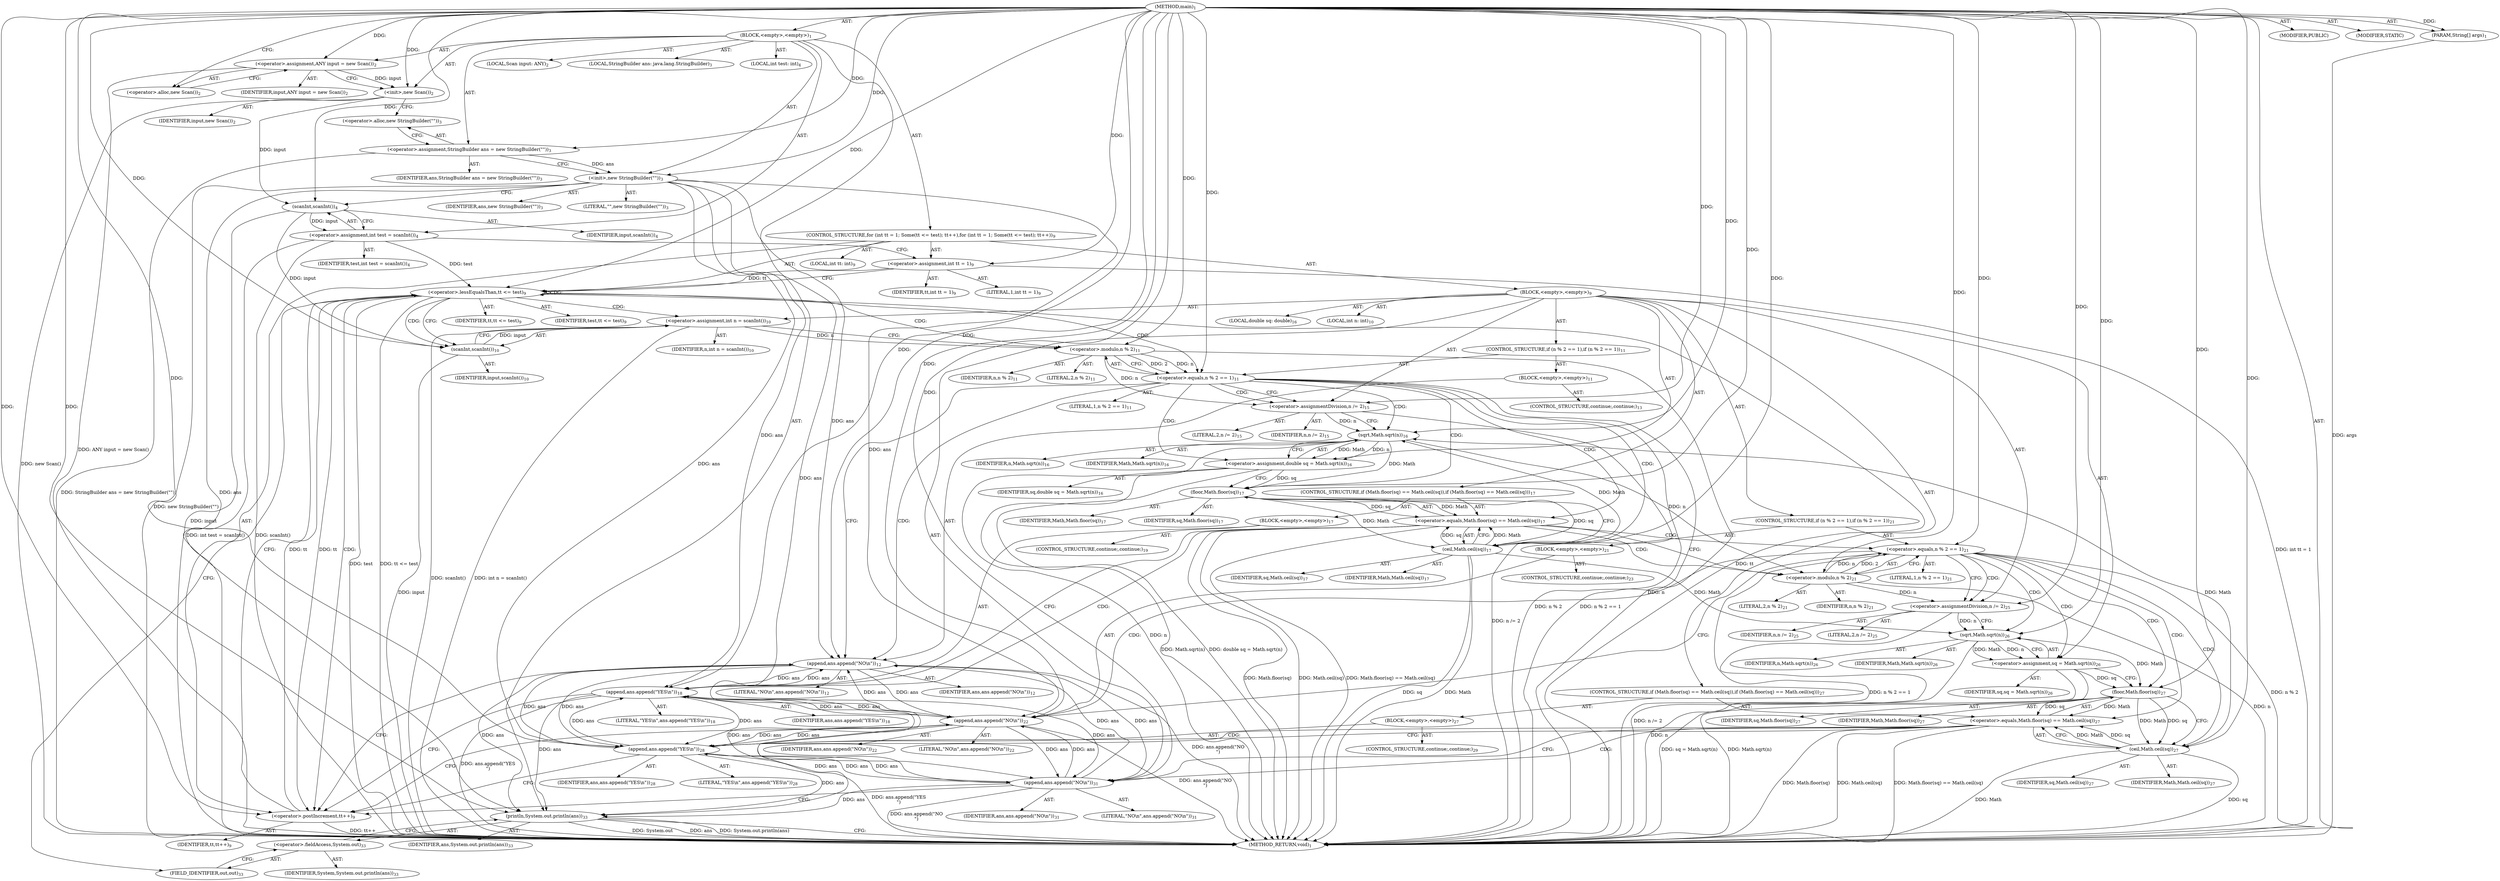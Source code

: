 digraph "main" {  
"21" [label = <(METHOD,main)<SUB>1</SUB>> ]
"22" [label = <(PARAM,String[] args)<SUB>1</SUB>> ]
"23" [label = <(BLOCK,&lt;empty&gt;,&lt;empty&gt;)<SUB>1</SUB>> ]
"4" [label = <(LOCAL,Scan input: ANY)<SUB>2</SUB>> ]
"24" [label = <(&lt;operator&gt;.assignment,ANY input = new Scan())<SUB>2</SUB>> ]
"25" [label = <(IDENTIFIER,input,ANY input = new Scan())<SUB>2</SUB>> ]
"26" [label = <(&lt;operator&gt;.alloc,new Scan())<SUB>2</SUB>> ]
"27" [label = <(&lt;init&gt;,new Scan())<SUB>2</SUB>> ]
"3" [label = <(IDENTIFIER,input,new Scan())<SUB>2</SUB>> ]
"6" [label = <(LOCAL,StringBuilder ans: java.lang.StringBuilder)<SUB>3</SUB>> ]
"28" [label = <(&lt;operator&gt;.assignment,StringBuilder ans = new StringBuilder(&quot;&quot;))<SUB>3</SUB>> ]
"29" [label = <(IDENTIFIER,ans,StringBuilder ans = new StringBuilder(&quot;&quot;))<SUB>3</SUB>> ]
"30" [label = <(&lt;operator&gt;.alloc,new StringBuilder(&quot;&quot;))<SUB>3</SUB>> ]
"31" [label = <(&lt;init&gt;,new StringBuilder(&quot;&quot;))<SUB>3</SUB>> ]
"5" [label = <(IDENTIFIER,ans,new StringBuilder(&quot;&quot;))<SUB>3</SUB>> ]
"32" [label = <(LITERAL,&quot;&quot;,new StringBuilder(&quot;&quot;))<SUB>3</SUB>> ]
"33" [label = <(LOCAL,int test: int)<SUB>4</SUB>> ]
"34" [label = <(&lt;operator&gt;.assignment,int test = scanInt())<SUB>4</SUB>> ]
"35" [label = <(IDENTIFIER,test,int test = scanInt())<SUB>4</SUB>> ]
"36" [label = <(scanInt,scanInt())<SUB>4</SUB>> ]
"37" [label = <(IDENTIFIER,input,scanInt())<SUB>4</SUB>> ]
"38" [label = <(CONTROL_STRUCTURE,for (int tt = 1; Some(tt &lt;= test); tt++),for (int tt = 1; Some(tt &lt;= test); tt++))<SUB>9</SUB>> ]
"39" [label = <(LOCAL,int tt: int)<SUB>9</SUB>> ]
"40" [label = <(&lt;operator&gt;.assignment,int tt = 1)<SUB>9</SUB>> ]
"41" [label = <(IDENTIFIER,tt,int tt = 1)<SUB>9</SUB>> ]
"42" [label = <(LITERAL,1,int tt = 1)<SUB>9</SUB>> ]
"43" [label = <(&lt;operator&gt;.lessEqualsThan,tt &lt;= test)<SUB>9</SUB>> ]
"44" [label = <(IDENTIFIER,tt,tt &lt;= test)<SUB>9</SUB>> ]
"45" [label = <(IDENTIFIER,test,tt &lt;= test)<SUB>9</SUB>> ]
"46" [label = <(&lt;operator&gt;.postIncrement,tt++)<SUB>9</SUB>> ]
"47" [label = <(IDENTIFIER,tt,tt++)<SUB>9</SUB>> ]
"48" [label = <(BLOCK,&lt;empty&gt;,&lt;empty&gt;)<SUB>9</SUB>> ]
"49" [label = <(LOCAL,int n: int)<SUB>10</SUB>> ]
"50" [label = <(&lt;operator&gt;.assignment,int n = scanInt())<SUB>10</SUB>> ]
"51" [label = <(IDENTIFIER,n,int n = scanInt())<SUB>10</SUB>> ]
"52" [label = <(scanInt,scanInt())<SUB>10</SUB>> ]
"53" [label = <(IDENTIFIER,input,scanInt())<SUB>10</SUB>> ]
"54" [label = <(CONTROL_STRUCTURE,if (n % 2 == 1),if (n % 2 == 1))<SUB>11</SUB>> ]
"55" [label = <(&lt;operator&gt;.equals,n % 2 == 1)<SUB>11</SUB>> ]
"56" [label = <(&lt;operator&gt;.modulo,n % 2)<SUB>11</SUB>> ]
"57" [label = <(IDENTIFIER,n,n % 2)<SUB>11</SUB>> ]
"58" [label = <(LITERAL,2,n % 2)<SUB>11</SUB>> ]
"59" [label = <(LITERAL,1,n % 2 == 1)<SUB>11</SUB>> ]
"60" [label = <(BLOCK,&lt;empty&gt;,&lt;empty&gt;)<SUB>11</SUB>> ]
"61" [label = <(append,ans.append(&quot;NO\n&quot;))<SUB>12</SUB>> ]
"62" [label = <(IDENTIFIER,ans,ans.append(&quot;NO\n&quot;))<SUB>12</SUB>> ]
"63" [label = <(LITERAL,&quot;NO\n&quot;,ans.append(&quot;NO\n&quot;))<SUB>12</SUB>> ]
"64" [label = <(CONTROL_STRUCTURE,continue;,continue;)<SUB>13</SUB>> ]
"65" [label = <(&lt;operator&gt;.assignmentDivision,n /= 2)<SUB>15</SUB>> ]
"66" [label = <(IDENTIFIER,n,n /= 2)<SUB>15</SUB>> ]
"67" [label = <(LITERAL,2,n /= 2)<SUB>15</SUB>> ]
"68" [label = <(LOCAL,double sq: double)<SUB>16</SUB>> ]
"69" [label = <(&lt;operator&gt;.assignment,double sq = Math.sqrt(n))<SUB>16</SUB>> ]
"70" [label = <(IDENTIFIER,sq,double sq = Math.sqrt(n))<SUB>16</SUB>> ]
"71" [label = <(sqrt,Math.sqrt(n))<SUB>16</SUB>> ]
"72" [label = <(IDENTIFIER,Math,Math.sqrt(n))<SUB>16</SUB>> ]
"73" [label = <(IDENTIFIER,n,Math.sqrt(n))<SUB>16</SUB>> ]
"74" [label = <(CONTROL_STRUCTURE,if (Math.floor(sq) == Math.ceil(sq)),if (Math.floor(sq) == Math.ceil(sq)))<SUB>17</SUB>> ]
"75" [label = <(&lt;operator&gt;.equals,Math.floor(sq) == Math.ceil(sq))<SUB>17</SUB>> ]
"76" [label = <(floor,Math.floor(sq))<SUB>17</SUB>> ]
"77" [label = <(IDENTIFIER,Math,Math.floor(sq))<SUB>17</SUB>> ]
"78" [label = <(IDENTIFIER,sq,Math.floor(sq))<SUB>17</SUB>> ]
"79" [label = <(ceil,Math.ceil(sq))<SUB>17</SUB>> ]
"80" [label = <(IDENTIFIER,Math,Math.ceil(sq))<SUB>17</SUB>> ]
"81" [label = <(IDENTIFIER,sq,Math.ceil(sq))<SUB>17</SUB>> ]
"82" [label = <(BLOCK,&lt;empty&gt;,&lt;empty&gt;)<SUB>17</SUB>> ]
"83" [label = <(append,ans.append(&quot;YES\n&quot;))<SUB>18</SUB>> ]
"84" [label = <(IDENTIFIER,ans,ans.append(&quot;YES\n&quot;))<SUB>18</SUB>> ]
"85" [label = <(LITERAL,&quot;YES\n&quot;,ans.append(&quot;YES\n&quot;))<SUB>18</SUB>> ]
"86" [label = <(CONTROL_STRUCTURE,continue;,continue;)<SUB>19</SUB>> ]
"87" [label = <(CONTROL_STRUCTURE,if (n % 2 == 1),if (n % 2 == 1))<SUB>21</SUB>> ]
"88" [label = <(&lt;operator&gt;.equals,n % 2 == 1)<SUB>21</SUB>> ]
"89" [label = <(&lt;operator&gt;.modulo,n % 2)<SUB>21</SUB>> ]
"90" [label = <(IDENTIFIER,n,n % 2)<SUB>21</SUB>> ]
"91" [label = <(LITERAL,2,n % 2)<SUB>21</SUB>> ]
"92" [label = <(LITERAL,1,n % 2 == 1)<SUB>21</SUB>> ]
"93" [label = <(BLOCK,&lt;empty&gt;,&lt;empty&gt;)<SUB>21</SUB>> ]
"94" [label = <(append,ans.append(&quot;NO\n&quot;))<SUB>22</SUB>> ]
"95" [label = <(IDENTIFIER,ans,ans.append(&quot;NO\n&quot;))<SUB>22</SUB>> ]
"96" [label = <(LITERAL,&quot;NO\n&quot;,ans.append(&quot;NO\n&quot;))<SUB>22</SUB>> ]
"97" [label = <(CONTROL_STRUCTURE,continue;,continue;)<SUB>23</SUB>> ]
"98" [label = <(&lt;operator&gt;.assignmentDivision,n /= 2)<SUB>25</SUB>> ]
"99" [label = <(IDENTIFIER,n,n /= 2)<SUB>25</SUB>> ]
"100" [label = <(LITERAL,2,n /= 2)<SUB>25</SUB>> ]
"101" [label = <(&lt;operator&gt;.assignment,sq = Math.sqrt(n))<SUB>26</SUB>> ]
"102" [label = <(IDENTIFIER,sq,sq = Math.sqrt(n))<SUB>26</SUB>> ]
"103" [label = <(sqrt,Math.sqrt(n))<SUB>26</SUB>> ]
"104" [label = <(IDENTIFIER,Math,Math.sqrt(n))<SUB>26</SUB>> ]
"105" [label = <(IDENTIFIER,n,Math.sqrt(n))<SUB>26</SUB>> ]
"106" [label = <(CONTROL_STRUCTURE,if (Math.floor(sq) == Math.ceil(sq)),if (Math.floor(sq) == Math.ceil(sq)))<SUB>27</SUB>> ]
"107" [label = <(&lt;operator&gt;.equals,Math.floor(sq) == Math.ceil(sq))<SUB>27</SUB>> ]
"108" [label = <(floor,Math.floor(sq))<SUB>27</SUB>> ]
"109" [label = <(IDENTIFIER,Math,Math.floor(sq))<SUB>27</SUB>> ]
"110" [label = <(IDENTIFIER,sq,Math.floor(sq))<SUB>27</SUB>> ]
"111" [label = <(ceil,Math.ceil(sq))<SUB>27</SUB>> ]
"112" [label = <(IDENTIFIER,Math,Math.ceil(sq))<SUB>27</SUB>> ]
"113" [label = <(IDENTIFIER,sq,Math.ceil(sq))<SUB>27</SUB>> ]
"114" [label = <(BLOCK,&lt;empty&gt;,&lt;empty&gt;)<SUB>27</SUB>> ]
"115" [label = <(append,ans.append(&quot;YES\n&quot;))<SUB>28</SUB>> ]
"116" [label = <(IDENTIFIER,ans,ans.append(&quot;YES\n&quot;))<SUB>28</SUB>> ]
"117" [label = <(LITERAL,&quot;YES\n&quot;,ans.append(&quot;YES\n&quot;))<SUB>28</SUB>> ]
"118" [label = <(CONTROL_STRUCTURE,continue;,continue;)<SUB>29</SUB>> ]
"119" [label = <(append,ans.append(&quot;NO\n&quot;))<SUB>31</SUB>> ]
"120" [label = <(IDENTIFIER,ans,ans.append(&quot;NO\n&quot;))<SUB>31</SUB>> ]
"121" [label = <(LITERAL,&quot;NO\n&quot;,ans.append(&quot;NO\n&quot;))<SUB>31</SUB>> ]
"122" [label = <(println,System.out.println(ans))<SUB>33</SUB>> ]
"123" [label = <(&lt;operator&gt;.fieldAccess,System.out)<SUB>33</SUB>> ]
"124" [label = <(IDENTIFIER,System,System.out.println(ans))<SUB>33</SUB>> ]
"125" [label = <(FIELD_IDENTIFIER,out,out)<SUB>33</SUB>> ]
"126" [label = <(IDENTIFIER,ans,System.out.println(ans))<SUB>33</SUB>> ]
"127" [label = <(MODIFIER,PUBLIC)> ]
"128" [label = <(MODIFIER,STATIC)> ]
"129" [label = <(METHOD_RETURN,void)<SUB>1</SUB>> ]
  "21" -> "22"  [ label = "AST: "] 
  "21" -> "23"  [ label = "AST: "] 
  "21" -> "127"  [ label = "AST: "] 
  "21" -> "128"  [ label = "AST: "] 
  "21" -> "129"  [ label = "AST: "] 
  "23" -> "4"  [ label = "AST: "] 
  "23" -> "24"  [ label = "AST: "] 
  "23" -> "27"  [ label = "AST: "] 
  "23" -> "6"  [ label = "AST: "] 
  "23" -> "28"  [ label = "AST: "] 
  "23" -> "31"  [ label = "AST: "] 
  "23" -> "33"  [ label = "AST: "] 
  "23" -> "34"  [ label = "AST: "] 
  "23" -> "38"  [ label = "AST: "] 
  "23" -> "122"  [ label = "AST: "] 
  "24" -> "25"  [ label = "AST: "] 
  "24" -> "26"  [ label = "AST: "] 
  "27" -> "3"  [ label = "AST: "] 
  "28" -> "29"  [ label = "AST: "] 
  "28" -> "30"  [ label = "AST: "] 
  "31" -> "5"  [ label = "AST: "] 
  "31" -> "32"  [ label = "AST: "] 
  "34" -> "35"  [ label = "AST: "] 
  "34" -> "36"  [ label = "AST: "] 
  "36" -> "37"  [ label = "AST: "] 
  "38" -> "39"  [ label = "AST: "] 
  "38" -> "40"  [ label = "AST: "] 
  "38" -> "43"  [ label = "AST: "] 
  "38" -> "46"  [ label = "AST: "] 
  "38" -> "48"  [ label = "AST: "] 
  "40" -> "41"  [ label = "AST: "] 
  "40" -> "42"  [ label = "AST: "] 
  "43" -> "44"  [ label = "AST: "] 
  "43" -> "45"  [ label = "AST: "] 
  "46" -> "47"  [ label = "AST: "] 
  "48" -> "49"  [ label = "AST: "] 
  "48" -> "50"  [ label = "AST: "] 
  "48" -> "54"  [ label = "AST: "] 
  "48" -> "65"  [ label = "AST: "] 
  "48" -> "68"  [ label = "AST: "] 
  "48" -> "69"  [ label = "AST: "] 
  "48" -> "74"  [ label = "AST: "] 
  "48" -> "87"  [ label = "AST: "] 
  "48" -> "98"  [ label = "AST: "] 
  "48" -> "101"  [ label = "AST: "] 
  "48" -> "106"  [ label = "AST: "] 
  "48" -> "119"  [ label = "AST: "] 
  "50" -> "51"  [ label = "AST: "] 
  "50" -> "52"  [ label = "AST: "] 
  "52" -> "53"  [ label = "AST: "] 
  "54" -> "55"  [ label = "AST: "] 
  "54" -> "60"  [ label = "AST: "] 
  "55" -> "56"  [ label = "AST: "] 
  "55" -> "59"  [ label = "AST: "] 
  "56" -> "57"  [ label = "AST: "] 
  "56" -> "58"  [ label = "AST: "] 
  "60" -> "61"  [ label = "AST: "] 
  "60" -> "64"  [ label = "AST: "] 
  "61" -> "62"  [ label = "AST: "] 
  "61" -> "63"  [ label = "AST: "] 
  "65" -> "66"  [ label = "AST: "] 
  "65" -> "67"  [ label = "AST: "] 
  "69" -> "70"  [ label = "AST: "] 
  "69" -> "71"  [ label = "AST: "] 
  "71" -> "72"  [ label = "AST: "] 
  "71" -> "73"  [ label = "AST: "] 
  "74" -> "75"  [ label = "AST: "] 
  "74" -> "82"  [ label = "AST: "] 
  "75" -> "76"  [ label = "AST: "] 
  "75" -> "79"  [ label = "AST: "] 
  "76" -> "77"  [ label = "AST: "] 
  "76" -> "78"  [ label = "AST: "] 
  "79" -> "80"  [ label = "AST: "] 
  "79" -> "81"  [ label = "AST: "] 
  "82" -> "83"  [ label = "AST: "] 
  "82" -> "86"  [ label = "AST: "] 
  "83" -> "84"  [ label = "AST: "] 
  "83" -> "85"  [ label = "AST: "] 
  "87" -> "88"  [ label = "AST: "] 
  "87" -> "93"  [ label = "AST: "] 
  "88" -> "89"  [ label = "AST: "] 
  "88" -> "92"  [ label = "AST: "] 
  "89" -> "90"  [ label = "AST: "] 
  "89" -> "91"  [ label = "AST: "] 
  "93" -> "94"  [ label = "AST: "] 
  "93" -> "97"  [ label = "AST: "] 
  "94" -> "95"  [ label = "AST: "] 
  "94" -> "96"  [ label = "AST: "] 
  "98" -> "99"  [ label = "AST: "] 
  "98" -> "100"  [ label = "AST: "] 
  "101" -> "102"  [ label = "AST: "] 
  "101" -> "103"  [ label = "AST: "] 
  "103" -> "104"  [ label = "AST: "] 
  "103" -> "105"  [ label = "AST: "] 
  "106" -> "107"  [ label = "AST: "] 
  "106" -> "114"  [ label = "AST: "] 
  "107" -> "108"  [ label = "AST: "] 
  "107" -> "111"  [ label = "AST: "] 
  "108" -> "109"  [ label = "AST: "] 
  "108" -> "110"  [ label = "AST: "] 
  "111" -> "112"  [ label = "AST: "] 
  "111" -> "113"  [ label = "AST: "] 
  "114" -> "115"  [ label = "AST: "] 
  "114" -> "118"  [ label = "AST: "] 
  "115" -> "116"  [ label = "AST: "] 
  "115" -> "117"  [ label = "AST: "] 
  "119" -> "120"  [ label = "AST: "] 
  "119" -> "121"  [ label = "AST: "] 
  "122" -> "123"  [ label = "AST: "] 
  "122" -> "126"  [ label = "AST: "] 
  "123" -> "124"  [ label = "AST: "] 
  "123" -> "125"  [ label = "AST: "] 
  "24" -> "27"  [ label = "CFG: "] 
  "27" -> "30"  [ label = "CFG: "] 
  "28" -> "31"  [ label = "CFG: "] 
  "31" -> "36"  [ label = "CFG: "] 
  "34" -> "40"  [ label = "CFG: "] 
  "122" -> "129"  [ label = "CFG: "] 
  "26" -> "24"  [ label = "CFG: "] 
  "30" -> "28"  [ label = "CFG: "] 
  "36" -> "34"  [ label = "CFG: "] 
  "40" -> "43"  [ label = "CFG: "] 
  "43" -> "52"  [ label = "CFG: "] 
  "43" -> "125"  [ label = "CFG: "] 
  "46" -> "43"  [ label = "CFG: "] 
  "123" -> "122"  [ label = "CFG: "] 
  "50" -> "56"  [ label = "CFG: "] 
  "65" -> "71"  [ label = "CFG: "] 
  "69" -> "76"  [ label = "CFG: "] 
  "98" -> "103"  [ label = "CFG: "] 
  "101" -> "108"  [ label = "CFG: "] 
  "119" -> "46"  [ label = "CFG: "] 
  "125" -> "123"  [ label = "CFG: "] 
  "52" -> "50"  [ label = "CFG: "] 
  "55" -> "61"  [ label = "CFG: "] 
  "55" -> "65"  [ label = "CFG: "] 
  "71" -> "69"  [ label = "CFG: "] 
  "75" -> "83"  [ label = "CFG: "] 
  "75" -> "89"  [ label = "CFG: "] 
  "88" -> "94"  [ label = "CFG: "] 
  "88" -> "98"  [ label = "CFG: "] 
  "103" -> "101"  [ label = "CFG: "] 
  "107" -> "115"  [ label = "CFG: "] 
  "107" -> "119"  [ label = "CFG: "] 
  "56" -> "55"  [ label = "CFG: "] 
  "61" -> "46"  [ label = "CFG: "] 
  "76" -> "79"  [ label = "CFG: "] 
  "79" -> "75"  [ label = "CFG: "] 
  "83" -> "46"  [ label = "CFG: "] 
  "89" -> "88"  [ label = "CFG: "] 
  "94" -> "46"  [ label = "CFG: "] 
  "108" -> "111"  [ label = "CFG: "] 
  "111" -> "107"  [ label = "CFG: "] 
  "115" -> "46"  [ label = "CFG: "] 
  "21" -> "26"  [ label = "CFG: "] 
  "22" -> "129"  [ label = "DDG: args"] 
  "24" -> "129"  [ label = "DDG: ANY input = new Scan()"] 
  "27" -> "129"  [ label = "DDG: new Scan()"] 
  "28" -> "129"  [ label = "DDG: StringBuilder ans = new StringBuilder(&quot;&quot;)"] 
  "31" -> "129"  [ label = "DDG: new StringBuilder(&quot;&quot;)"] 
  "36" -> "129"  [ label = "DDG: input"] 
  "34" -> "129"  [ label = "DDG: scanInt()"] 
  "34" -> "129"  [ label = "DDG: int test = scanInt()"] 
  "40" -> "129"  [ label = "DDG: int tt = 1"] 
  "43" -> "129"  [ label = "DDG: tt"] 
  "43" -> "129"  [ label = "DDG: test"] 
  "43" -> "129"  [ label = "DDG: tt &lt;= test"] 
  "122" -> "129"  [ label = "DDG: System.out"] 
  "122" -> "129"  [ label = "DDG: ans"] 
  "122" -> "129"  [ label = "DDG: System.out.println(ans)"] 
  "52" -> "129"  [ label = "DDG: input"] 
  "50" -> "129"  [ label = "DDG: scanInt()"] 
  "50" -> "129"  [ label = "DDG: int n = scanInt()"] 
  "56" -> "129"  [ label = "DDG: n"] 
  "55" -> "129"  [ label = "DDG: n % 2"] 
  "55" -> "129"  [ label = "DDG: n % 2 == 1"] 
  "65" -> "129"  [ label = "DDG: n /= 2"] 
  "71" -> "129"  [ label = "DDG: n"] 
  "69" -> "129"  [ label = "DDG: Math.sqrt(n)"] 
  "69" -> "129"  [ label = "DDG: double sq = Math.sqrt(n)"] 
  "75" -> "129"  [ label = "DDG: Math.floor(sq)"] 
  "79" -> "129"  [ label = "DDG: Math"] 
  "79" -> "129"  [ label = "DDG: sq"] 
  "75" -> "129"  [ label = "DDG: Math.ceil(sq)"] 
  "75" -> "129"  [ label = "DDG: Math.floor(sq) == Math.ceil(sq)"] 
  "89" -> "129"  [ label = "DDG: n"] 
  "88" -> "129"  [ label = "DDG: n % 2"] 
  "88" -> "129"  [ label = "DDG: n % 2 == 1"] 
  "98" -> "129"  [ label = "DDG: n /= 2"] 
  "103" -> "129"  [ label = "DDG: n"] 
  "101" -> "129"  [ label = "DDG: Math.sqrt(n)"] 
  "101" -> "129"  [ label = "DDG: sq = Math.sqrt(n)"] 
  "107" -> "129"  [ label = "DDG: Math.floor(sq)"] 
  "111" -> "129"  [ label = "DDG: Math"] 
  "111" -> "129"  [ label = "DDG: sq"] 
  "107" -> "129"  [ label = "DDG: Math.ceil(sq)"] 
  "107" -> "129"  [ label = "DDG: Math.floor(sq) == Math.ceil(sq)"] 
  "119" -> "129"  [ label = "DDG: ans.append(&quot;NO\n&quot;)"] 
  "115" -> "129"  [ label = "DDG: ans.append(&quot;YES\n&quot;)"] 
  "94" -> "129"  [ label = "DDG: ans.append(&quot;NO\n&quot;)"] 
  "83" -> "129"  [ label = "DDG: ans.append(&quot;YES\n&quot;)"] 
  "61" -> "129"  [ label = "DDG: ans.append(&quot;NO\n&quot;)"] 
  "46" -> "129"  [ label = "DDG: tt++"] 
  "21" -> "22"  [ label = "DDG: "] 
  "21" -> "24"  [ label = "DDG: "] 
  "21" -> "28"  [ label = "DDG: "] 
  "36" -> "34"  [ label = "DDG: input"] 
  "24" -> "27"  [ label = "DDG: input"] 
  "21" -> "27"  [ label = "DDG: "] 
  "28" -> "31"  [ label = "DDG: ans"] 
  "21" -> "31"  [ label = "DDG: "] 
  "21" -> "40"  [ label = "DDG: "] 
  "31" -> "122"  [ label = "DDG: ans"] 
  "119" -> "122"  [ label = "DDG: ans"] 
  "115" -> "122"  [ label = "DDG: ans"] 
  "94" -> "122"  [ label = "DDG: ans"] 
  "83" -> "122"  [ label = "DDG: ans"] 
  "61" -> "122"  [ label = "DDG: ans"] 
  "21" -> "122"  [ label = "DDG: "] 
  "27" -> "36"  [ label = "DDG: input"] 
  "21" -> "36"  [ label = "DDG: "] 
  "40" -> "43"  [ label = "DDG: tt"] 
  "46" -> "43"  [ label = "DDG: tt"] 
  "21" -> "43"  [ label = "DDG: "] 
  "34" -> "43"  [ label = "DDG: test"] 
  "43" -> "46"  [ label = "DDG: tt"] 
  "21" -> "46"  [ label = "DDG: "] 
  "52" -> "50"  [ label = "DDG: input"] 
  "21" -> "65"  [ label = "DDG: "] 
  "71" -> "69"  [ label = "DDG: Math"] 
  "71" -> "69"  [ label = "DDG: n"] 
  "21" -> "98"  [ label = "DDG: "] 
  "103" -> "101"  [ label = "DDG: Math"] 
  "103" -> "101"  [ label = "DDG: n"] 
  "56" -> "65"  [ label = "DDG: n"] 
  "89" -> "98"  [ label = "DDG: n"] 
  "31" -> "119"  [ label = "DDG: ans"] 
  "115" -> "119"  [ label = "DDG: ans"] 
  "94" -> "119"  [ label = "DDG: ans"] 
  "83" -> "119"  [ label = "DDG: ans"] 
  "61" -> "119"  [ label = "DDG: ans"] 
  "21" -> "119"  [ label = "DDG: "] 
  "36" -> "52"  [ label = "DDG: input"] 
  "21" -> "52"  [ label = "DDG: "] 
  "56" -> "55"  [ label = "DDG: n"] 
  "56" -> "55"  [ label = "DDG: 2"] 
  "21" -> "55"  [ label = "DDG: "] 
  "79" -> "71"  [ label = "DDG: Math"] 
  "111" -> "71"  [ label = "DDG: Math"] 
  "21" -> "71"  [ label = "DDG: "] 
  "65" -> "71"  [ label = "DDG: n"] 
  "76" -> "75"  [ label = "DDG: Math"] 
  "76" -> "75"  [ label = "DDG: sq"] 
  "79" -> "75"  [ label = "DDG: Math"] 
  "79" -> "75"  [ label = "DDG: sq"] 
  "89" -> "88"  [ label = "DDG: n"] 
  "89" -> "88"  [ label = "DDG: 2"] 
  "21" -> "88"  [ label = "DDG: "] 
  "79" -> "103"  [ label = "DDG: Math"] 
  "21" -> "103"  [ label = "DDG: "] 
  "98" -> "103"  [ label = "DDG: n"] 
  "108" -> "107"  [ label = "DDG: Math"] 
  "108" -> "107"  [ label = "DDG: sq"] 
  "111" -> "107"  [ label = "DDG: Math"] 
  "111" -> "107"  [ label = "DDG: sq"] 
  "50" -> "56"  [ label = "DDG: n"] 
  "21" -> "56"  [ label = "DDG: "] 
  "31" -> "61"  [ label = "DDG: ans"] 
  "119" -> "61"  [ label = "DDG: ans"] 
  "115" -> "61"  [ label = "DDG: ans"] 
  "94" -> "61"  [ label = "DDG: ans"] 
  "83" -> "61"  [ label = "DDG: ans"] 
  "21" -> "61"  [ label = "DDG: "] 
  "71" -> "76"  [ label = "DDG: Math"] 
  "21" -> "76"  [ label = "DDG: "] 
  "69" -> "76"  [ label = "DDG: sq"] 
  "76" -> "79"  [ label = "DDG: Math"] 
  "21" -> "79"  [ label = "DDG: "] 
  "76" -> "79"  [ label = "DDG: sq"] 
  "31" -> "83"  [ label = "DDG: ans"] 
  "119" -> "83"  [ label = "DDG: ans"] 
  "115" -> "83"  [ label = "DDG: ans"] 
  "94" -> "83"  [ label = "DDG: ans"] 
  "61" -> "83"  [ label = "DDG: ans"] 
  "21" -> "83"  [ label = "DDG: "] 
  "71" -> "89"  [ label = "DDG: n"] 
  "21" -> "89"  [ label = "DDG: "] 
  "31" -> "94"  [ label = "DDG: ans"] 
  "119" -> "94"  [ label = "DDG: ans"] 
  "115" -> "94"  [ label = "DDG: ans"] 
  "83" -> "94"  [ label = "DDG: ans"] 
  "61" -> "94"  [ label = "DDG: ans"] 
  "21" -> "94"  [ label = "DDG: "] 
  "103" -> "108"  [ label = "DDG: Math"] 
  "21" -> "108"  [ label = "DDG: "] 
  "101" -> "108"  [ label = "DDG: sq"] 
  "108" -> "111"  [ label = "DDG: Math"] 
  "21" -> "111"  [ label = "DDG: "] 
  "108" -> "111"  [ label = "DDG: sq"] 
  "31" -> "115"  [ label = "DDG: ans"] 
  "119" -> "115"  [ label = "DDG: ans"] 
  "94" -> "115"  [ label = "DDG: ans"] 
  "83" -> "115"  [ label = "DDG: ans"] 
  "61" -> "115"  [ label = "DDG: ans"] 
  "21" -> "115"  [ label = "DDG: "] 
  "43" -> "52"  [ label = "CDG: "] 
  "43" -> "46"  [ label = "CDG: "] 
  "43" -> "56"  [ label = "CDG: "] 
  "43" -> "50"  [ label = "CDG: "] 
  "43" -> "43"  [ label = "CDG: "] 
  "43" -> "55"  [ label = "CDG: "] 
  "55" -> "75"  [ label = "CDG: "] 
  "55" -> "69"  [ label = "CDG: "] 
  "55" -> "76"  [ label = "CDG: "] 
  "55" -> "65"  [ label = "CDG: "] 
  "55" -> "79"  [ label = "CDG: "] 
  "55" -> "61"  [ label = "CDG: "] 
  "55" -> "71"  [ label = "CDG: "] 
  "75" -> "89"  [ label = "CDG: "] 
  "75" -> "83"  [ label = "CDG: "] 
  "75" -> "88"  [ label = "CDG: "] 
  "88" -> "107"  [ label = "CDG: "] 
  "88" -> "94"  [ label = "CDG: "] 
  "88" -> "98"  [ label = "CDG: "] 
  "88" -> "103"  [ label = "CDG: "] 
  "88" -> "101"  [ label = "CDG: "] 
  "88" -> "108"  [ label = "CDG: "] 
  "88" -> "111"  [ label = "CDG: "] 
  "107" -> "115"  [ label = "CDG: "] 
  "107" -> "119"  [ label = "CDG: "] 
}
